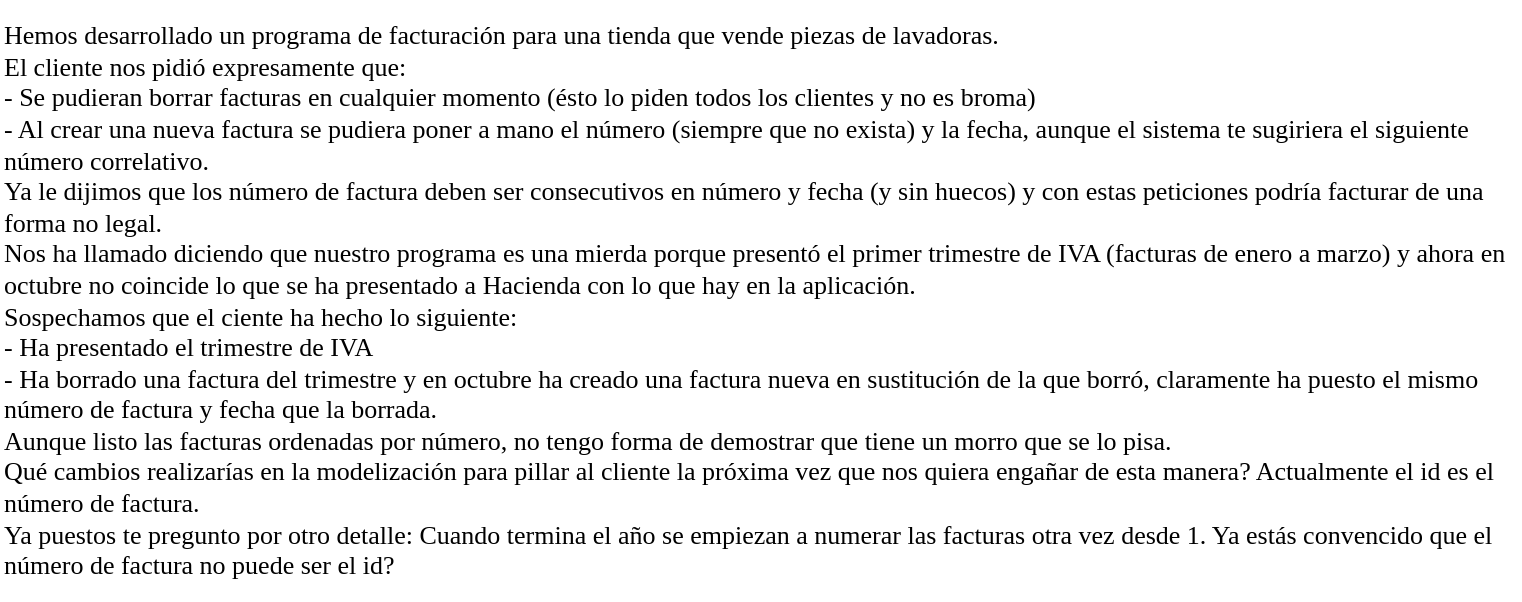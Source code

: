<mxfile version="22.1.1" type="github">
  <diagram name="Página-1" id="LdJ8-I16KX-w4ni1irbp">
    <mxGraphModel dx="1434" dy="750" grid="1" gridSize="10" guides="1" tooltips="1" connect="1" arrows="1" fold="1" page="1" pageScale="1" pageWidth="827" pageHeight="1169" math="0" shadow="0">
      <root>
        <mxCell id="0" />
        <mxCell id="1" parent="0" />
        <mxCell id="FN8WQJDuJfTfx9tnMbKI-1" value="Hemos desarrollado un programa de facturación para una tienda que vende piezas de lavadoras.&lt;br style=&quot;font-size: 13px;&quot;&gt;El cliente nos pidió expresamente que:&lt;br style=&quot;font-size: 13px;&quot;&gt;- Se pudieran borrar facturas en cualquier momento (ésto lo piden todos los clientes y no es broma)&lt;br style=&quot;font-size: 13px;&quot;&gt;- Al crear una nueva factura se pudiera poner a mano el número (siempre que no exista) y la fecha, aunque el sistema te sugiriera el siguiente número correlativo.&lt;br style=&quot;font-size: 13px;&quot;&gt;Ya le dijimos que los número de factura deben ser consecutivos en número y fecha (y sin huecos) y con estas peticiones podría facturar de una forma no legal.&lt;br style=&quot;font-size: 13px;&quot;&gt;Nos ha llamado diciendo que nuestro programa es una mierda porque presentó el primer trimestre de IVA (facturas de enero a marzo) y ahora en octubre no coincide lo que se ha presentado a Hacienda con lo que hay en la aplicación.&lt;br style=&quot;font-size: 13px;&quot;&gt;Sospechamos que el ciente ha hecho lo siguiente:&lt;br style=&quot;font-size: 13px;&quot;&gt;- Ha presentado el trimestre de IVA&lt;br style=&quot;font-size: 13px;&quot;&gt;- Ha borrado una factura del trimestre y en octubre ha creado una factura nueva en sustitución de la que borró, claramente ha puesto el mismo número de factura y fecha que la borrada.&lt;br style=&quot;font-size: 13px;&quot;&gt;Aunque listo las facturas ordenadas por número, no tengo forma de demostrar que tiene un morro que se lo pisa.&lt;br style=&quot;font-size: 13px;&quot;&gt;Qué cambios realizarías en la modelización para pillar al cliente la próxima vez que nos quiera engañar de esta manera? Actualmente el id es el número de factura.&lt;br style=&quot;font-size: 13px;&quot;&gt;Ya puestos te pregunto por otro detalle: Cuando termina el año se empiezan a numerar las facturas otra vez desde 1. Ya estás convencido que el número de factura no puede ser el id?" style="text;html=1;strokeColor=none;fillColor=none;align=left;verticalAlign=middle;whiteSpace=wrap;rounded=0;fontFamily=Verdana;fontSize=13;" vertex="1" parent="1">
          <mxGeometry x="40" y="40" width="760" height="300" as="geometry" />
        </mxCell>
      </root>
    </mxGraphModel>
  </diagram>
</mxfile>
